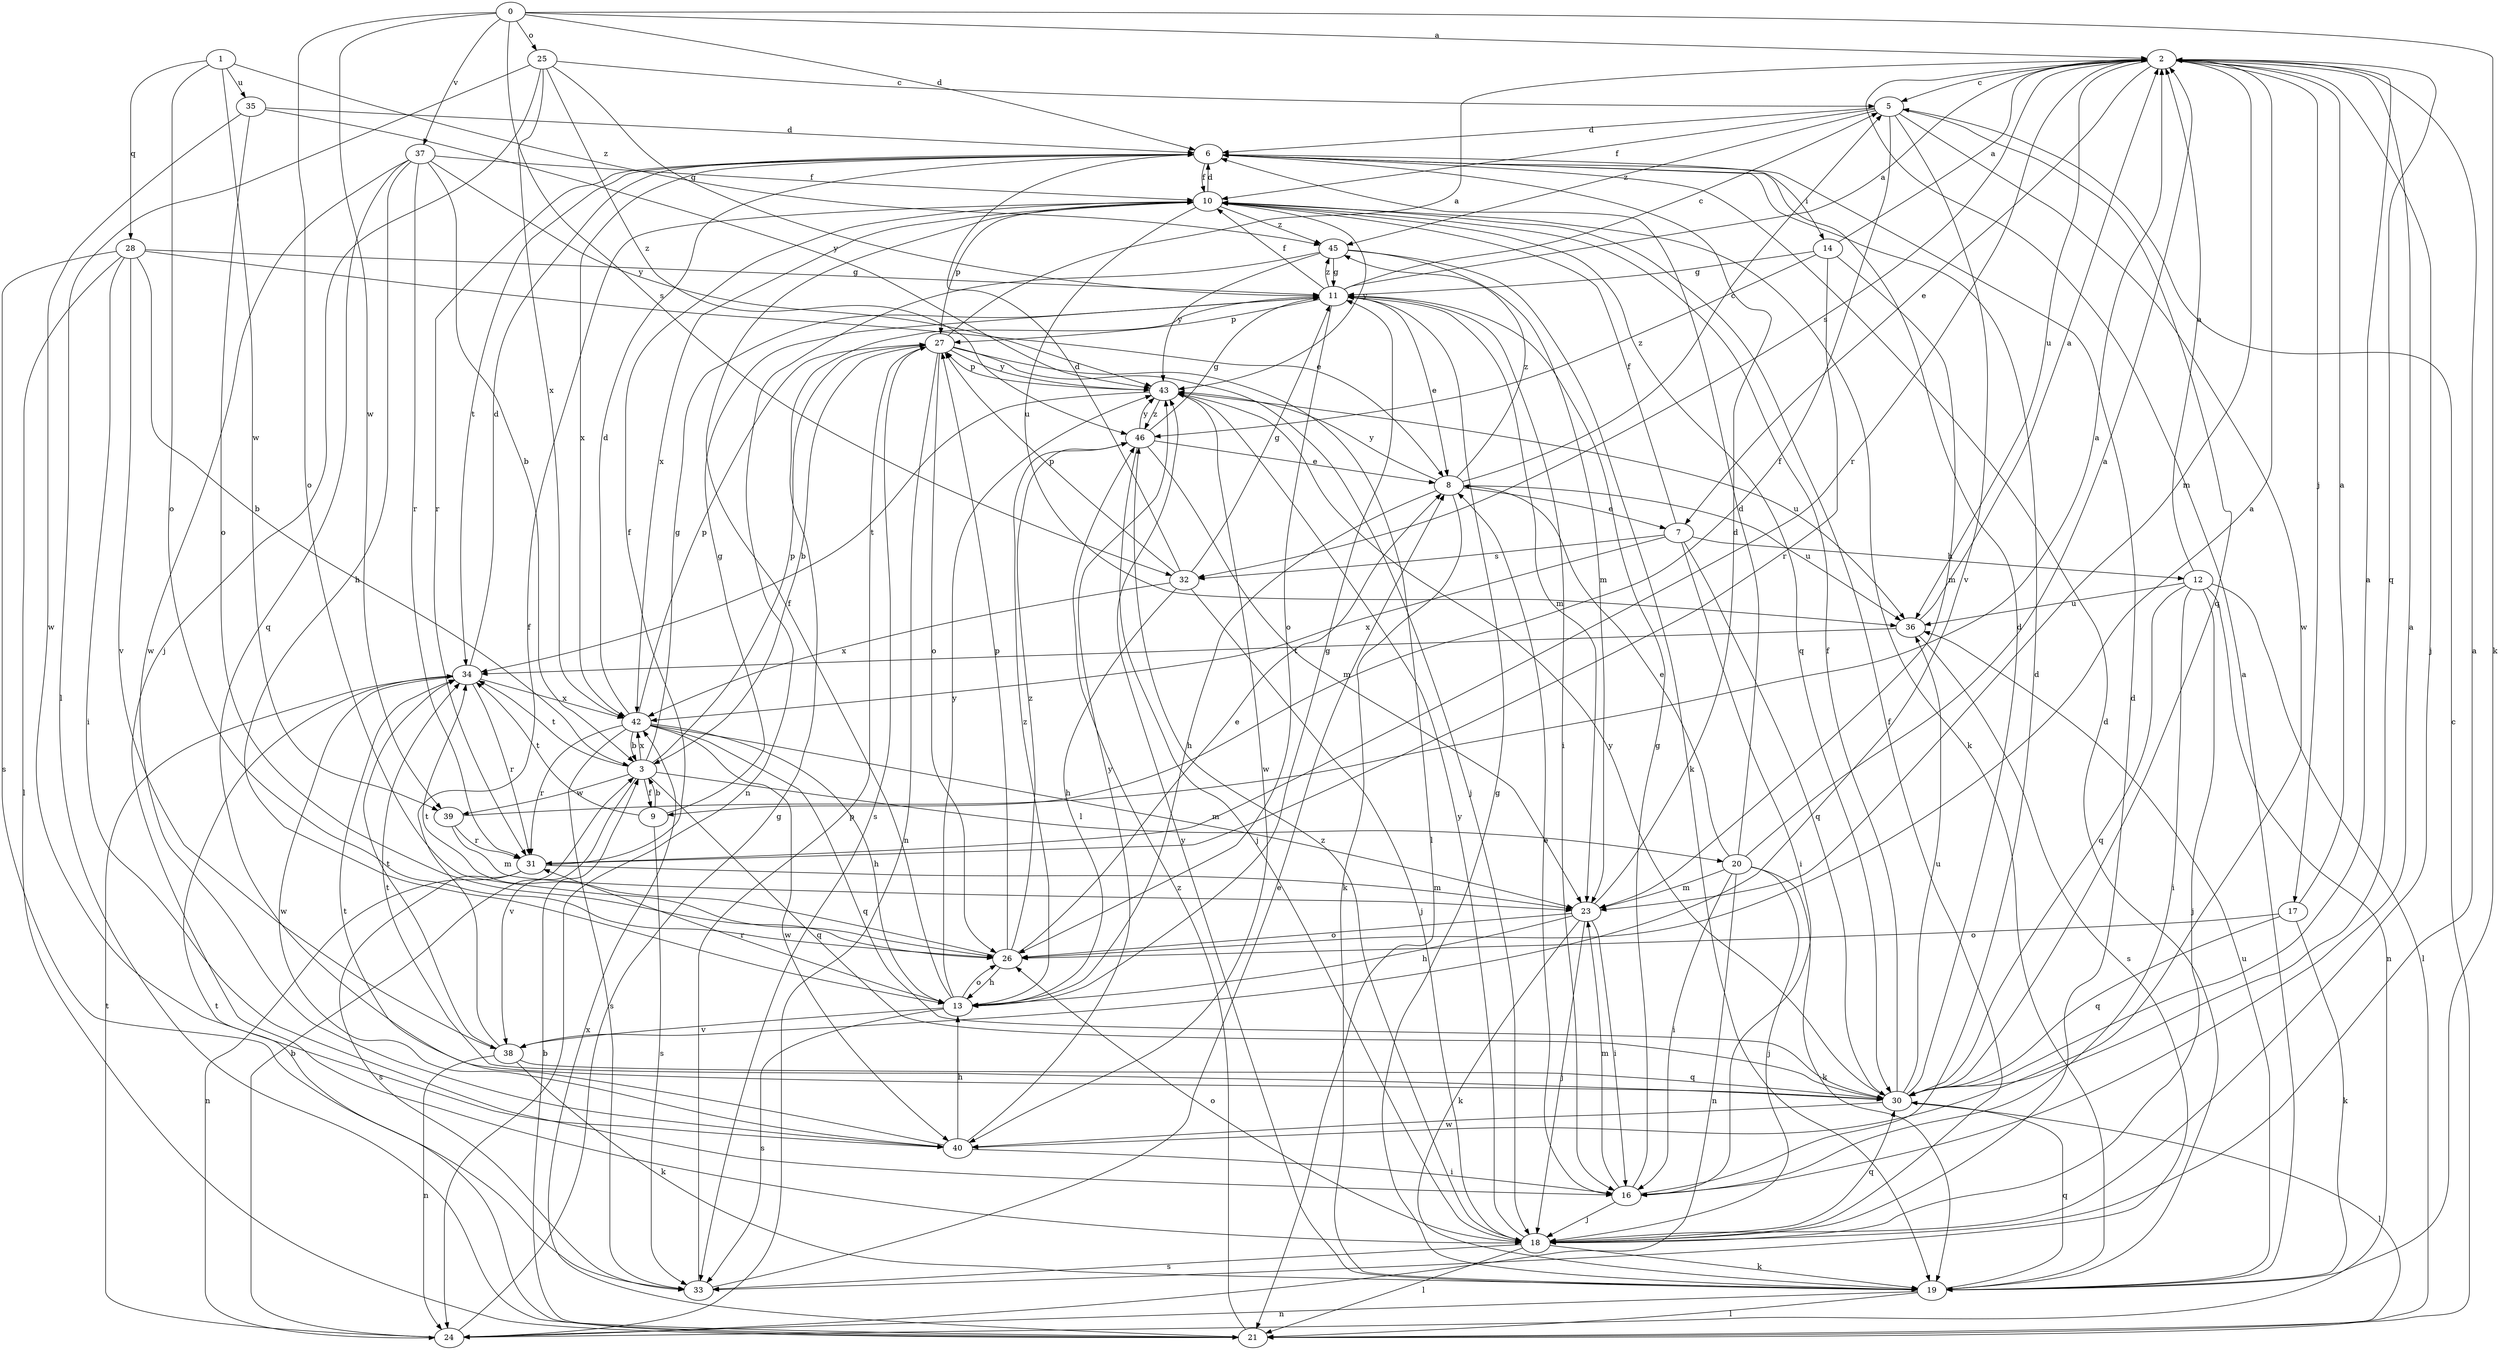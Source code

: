 strict digraph  {
0;
1;
2;
3;
5;
6;
7;
8;
9;
10;
11;
12;
13;
14;
16;
17;
18;
19;
20;
21;
23;
24;
25;
26;
27;
28;
30;
31;
32;
33;
34;
35;
36;
37;
38;
39;
40;
42;
43;
45;
46;
0 -> 2  [label=a];
0 -> 6  [label=d];
0 -> 19  [label=k];
0 -> 25  [label=o];
0 -> 26  [label=o];
0 -> 32  [label=s];
0 -> 37  [label=v];
0 -> 39  [label=w];
1 -> 26  [label=o];
1 -> 28  [label=q];
1 -> 35  [label=u];
1 -> 39  [label=w];
1 -> 45  [label=z];
2 -> 5  [label=c];
2 -> 7  [label=e];
2 -> 17  [label=j];
2 -> 18  [label=j];
2 -> 23  [label=m];
2 -> 30  [label=q];
2 -> 31  [label=r];
2 -> 32  [label=s];
2 -> 36  [label=u];
3 -> 9  [label=f];
3 -> 11  [label=g];
3 -> 20  [label=l];
3 -> 27  [label=p];
3 -> 30  [label=q];
3 -> 34  [label=t];
3 -> 38  [label=v];
3 -> 39  [label=w];
3 -> 42  [label=x];
5 -> 6  [label=d];
5 -> 9  [label=f];
5 -> 10  [label=f];
5 -> 30  [label=q];
5 -> 38  [label=v];
5 -> 40  [label=w];
5 -> 45  [label=z];
6 -> 10  [label=f];
6 -> 14  [label=i];
6 -> 31  [label=r];
6 -> 34  [label=t];
6 -> 42  [label=x];
7 -> 10  [label=f];
7 -> 12  [label=h];
7 -> 16  [label=i];
7 -> 30  [label=q];
7 -> 32  [label=s];
7 -> 42  [label=x];
8 -> 5  [label=c];
8 -> 7  [label=e];
8 -> 13  [label=h];
8 -> 19  [label=k];
8 -> 36  [label=u];
8 -> 43  [label=y];
8 -> 45  [label=z];
9 -> 3  [label=b];
9 -> 11  [label=g];
9 -> 33  [label=s];
9 -> 34  [label=t];
10 -> 6  [label=d];
10 -> 19  [label=k];
10 -> 27  [label=p];
10 -> 30  [label=q];
10 -> 36  [label=u];
10 -> 42  [label=x];
10 -> 43  [label=y];
10 -> 45  [label=z];
11 -> 2  [label=a];
11 -> 5  [label=c];
11 -> 8  [label=e];
11 -> 10  [label=f];
11 -> 16  [label=i];
11 -> 23  [label=m];
11 -> 26  [label=o];
11 -> 27  [label=p];
11 -> 45  [label=z];
12 -> 2  [label=a];
12 -> 16  [label=i];
12 -> 18  [label=j];
12 -> 21  [label=l];
12 -> 24  [label=n];
12 -> 30  [label=q];
12 -> 36  [label=u];
13 -> 10  [label=f];
13 -> 11  [label=g];
13 -> 26  [label=o];
13 -> 31  [label=r];
13 -> 33  [label=s];
13 -> 38  [label=v];
13 -> 43  [label=y];
13 -> 46  [label=z];
14 -> 2  [label=a];
14 -> 11  [label=g];
14 -> 23  [label=m];
14 -> 31  [label=r];
14 -> 46  [label=z];
16 -> 2  [label=a];
16 -> 6  [label=d];
16 -> 8  [label=e];
16 -> 11  [label=g];
16 -> 18  [label=j];
16 -> 23  [label=m];
17 -> 2  [label=a];
17 -> 19  [label=k];
17 -> 26  [label=o];
17 -> 30  [label=q];
18 -> 2  [label=a];
18 -> 6  [label=d];
18 -> 10  [label=f];
18 -> 19  [label=k];
18 -> 21  [label=l];
18 -> 26  [label=o];
18 -> 30  [label=q];
18 -> 33  [label=s];
18 -> 43  [label=y];
18 -> 46  [label=z];
19 -> 2  [label=a];
19 -> 6  [label=d];
19 -> 11  [label=g];
19 -> 21  [label=l];
19 -> 24  [label=n];
19 -> 30  [label=q];
19 -> 36  [label=u];
19 -> 43  [label=y];
20 -> 2  [label=a];
20 -> 6  [label=d];
20 -> 8  [label=e];
20 -> 16  [label=i];
20 -> 18  [label=j];
20 -> 19  [label=k];
20 -> 23  [label=m];
20 -> 24  [label=n];
21 -> 3  [label=b];
21 -> 5  [label=c];
21 -> 34  [label=t];
21 -> 42  [label=x];
21 -> 46  [label=z];
23 -> 6  [label=d];
23 -> 13  [label=h];
23 -> 16  [label=i];
23 -> 18  [label=j];
23 -> 19  [label=k];
23 -> 26  [label=o];
24 -> 3  [label=b];
24 -> 11  [label=g];
24 -> 34  [label=t];
25 -> 5  [label=c];
25 -> 11  [label=g];
25 -> 18  [label=j];
25 -> 21  [label=l];
25 -> 42  [label=x];
25 -> 46  [label=z];
26 -> 2  [label=a];
26 -> 8  [label=e];
26 -> 13  [label=h];
26 -> 27  [label=p];
26 -> 34  [label=t];
26 -> 46  [label=z];
27 -> 2  [label=a];
27 -> 3  [label=b];
27 -> 18  [label=j];
27 -> 21  [label=l];
27 -> 24  [label=n];
27 -> 26  [label=o];
27 -> 33  [label=s];
27 -> 43  [label=y];
28 -> 3  [label=b];
28 -> 8  [label=e];
28 -> 11  [label=g];
28 -> 16  [label=i];
28 -> 21  [label=l];
28 -> 33  [label=s];
28 -> 38  [label=v];
30 -> 2  [label=a];
30 -> 6  [label=d];
30 -> 10  [label=f];
30 -> 21  [label=l];
30 -> 34  [label=t];
30 -> 36  [label=u];
30 -> 40  [label=w];
30 -> 43  [label=y];
31 -> 10  [label=f];
31 -> 23  [label=m];
31 -> 24  [label=n];
31 -> 33  [label=s];
32 -> 6  [label=d];
32 -> 11  [label=g];
32 -> 13  [label=h];
32 -> 18  [label=j];
32 -> 27  [label=p];
32 -> 42  [label=x];
33 -> 8  [label=e];
33 -> 27  [label=p];
34 -> 6  [label=d];
34 -> 31  [label=r];
34 -> 40  [label=w];
34 -> 42  [label=x];
35 -> 6  [label=d];
35 -> 26  [label=o];
35 -> 40  [label=w];
35 -> 43  [label=y];
36 -> 2  [label=a];
36 -> 33  [label=s];
36 -> 34  [label=t];
37 -> 3  [label=b];
37 -> 10  [label=f];
37 -> 13  [label=h];
37 -> 30  [label=q];
37 -> 31  [label=r];
37 -> 40  [label=w];
37 -> 43  [label=y];
38 -> 10  [label=f];
38 -> 19  [label=k];
38 -> 24  [label=n];
38 -> 30  [label=q];
38 -> 34  [label=t];
39 -> 2  [label=a];
39 -> 23  [label=m];
39 -> 31  [label=r];
40 -> 13  [label=h];
40 -> 16  [label=i];
40 -> 34  [label=t];
40 -> 43  [label=y];
42 -> 3  [label=b];
42 -> 6  [label=d];
42 -> 13  [label=h];
42 -> 23  [label=m];
42 -> 27  [label=p];
42 -> 30  [label=q];
42 -> 31  [label=r];
42 -> 33  [label=s];
42 -> 40  [label=w];
43 -> 27  [label=p];
43 -> 34  [label=t];
43 -> 36  [label=u];
43 -> 40  [label=w];
43 -> 46  [label=z];
45 -> 11  [label=g];
45 -> 19  [label=k];
45 -> 23  [label=m];
45 -> 24  [label=n];
45 -> 43  [label=y];
46 -> 8  [label=e];
46 -> 11  [label=g];
46 -> 18  [label=j];
46 -> 23  [label=m];
46 -> 43  [label=y];
}
